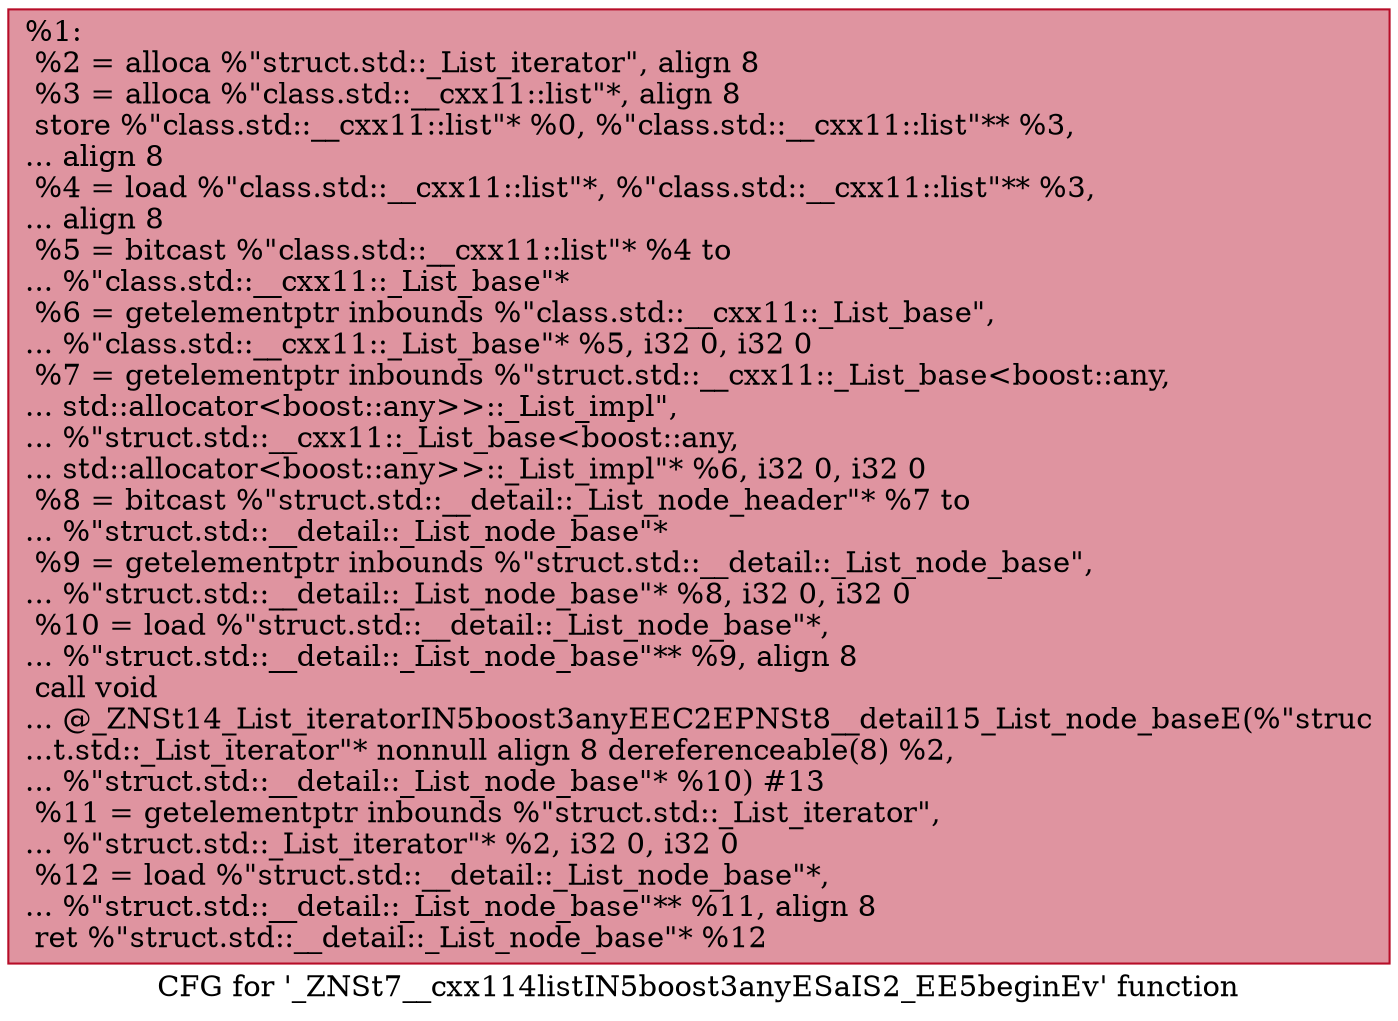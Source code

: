 digraph "CFG for '_ZNSt7__cxx114listIN5boost3anyESaIS2_EE5beginEv' function" {
	label="CFG for '_ZNSt7__cxx114listIN5boost3anyESaIS2_EE5beginEv' function";

	Node0x55dea68980c0 [shape=record,color="#b70d28ff", style=filled, fillcolor="#b70d2870",label="{%1:\l  %2 = alloca %\"struct.std::_List_iterator\", align 8\l  %3 = alloca %\"class.std::__cxx11::list\"*, align 8\l  store %\"class.std::__cxx11::list\"* %0, %\"class.std::__cxx11::list\"** %3,\l... align 8\l  %4 = load %\"class.std::__cxx11::list\"*, %\"class.std::__cxx11::list\"** %3,\l... align 8\l  %5 = bitcast %\"class.std::__cxx11::list\"* %4 to\l... %\"class.std::__cxx11::_List_base\"*\l  %6 = getelementptr inbounds %\"class.std::__cxx11::_List_base\",\l... %\"class.std::__cxx11::_List_base\"* %5, i32 0, i32 0\l  %7 = getelementptr inbounds %\"struct.std::__cxx11::_List_base\<boost::any,\l... std::allocator\<boost::any\>\>::_List_impl\",\l... %\"struct.std::__cxx11::_List_base\<boost::any,\l... std::allocator\<boost::any\>\>::_List_impl\"* %6, i32 0, i32 0\l  %8 = bitcast %\"struct.std::__detail::_List_node_header\"* %7 to\l... %\"struct.std::__detail::_List_node_base\"*\l  %9 = getelementptr inbounds %\"struct.std::__detail::_List_node_base\",\l... %\"struct.std::__detail::_List_node_base\"* %8, i32 0, i32 0\l  %10 = load %\"struct.std::__detail::_List_node_base\"*,\l... %\"struct.std::__detail::_List_node_base\"** %9, align 8\l  call void\l... @_ZNSt14_List_iteratorIN5boost3anyEEC2EPNSt8__detail15_List_node_baseE(%\"struc\l...t.std::_List_iterator\"* nonnull align 8 dereferenceable(8) %2,\l... %\"struct.std::__detail::_List_node_base\"* %10) #13\l  %11 = getelementptr inbounds %\"struct.std::_List_iterator\",\l... %\"struct.std::_List_iterator\"* %2, i32 0, i32 0\l  %12 = load %\"struct.std::__detail::_List_node_base\"*,\l... %\"struct.std::__detail::_List_node_base\"** %11, align 8\l  ret %\"struct.std::__detail::_List_node_base\"* %12\l}"];
}

